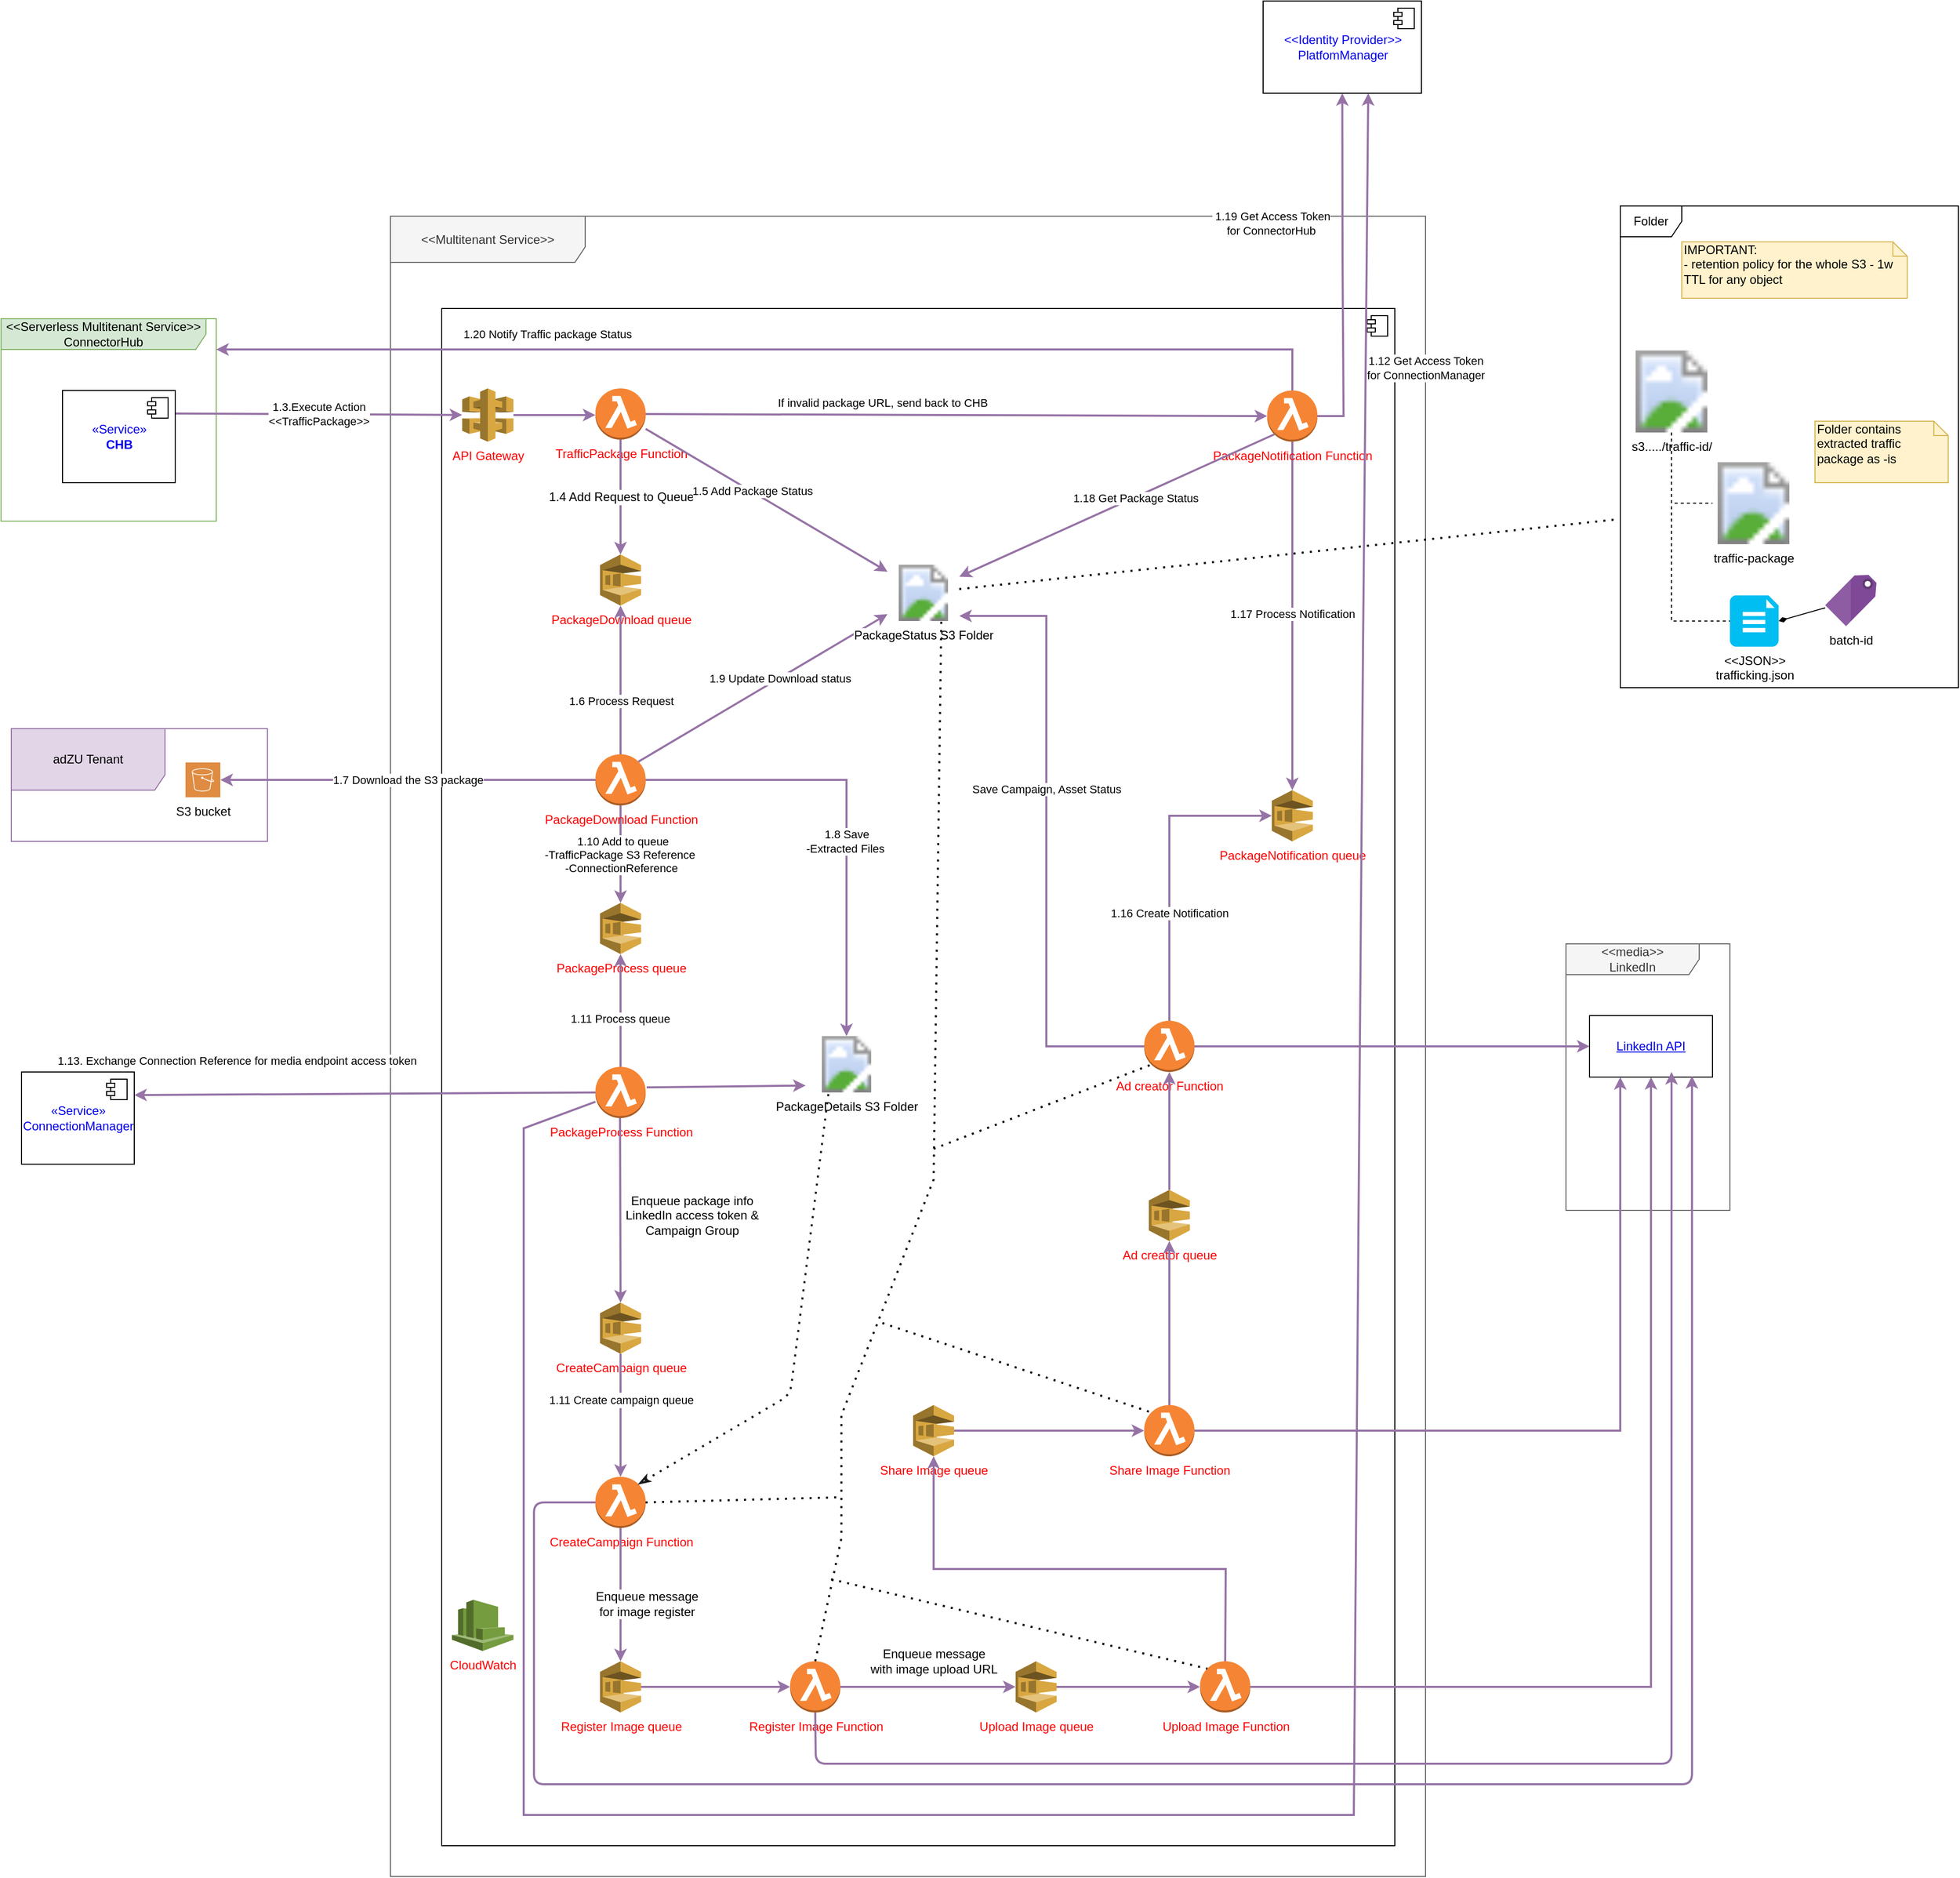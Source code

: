 <mxfile version="20.0.1" type="github">
  <diagram id="2nafvPesXBV369Mlgwu8" name="Page-1">
    <mxGraphModel dx="2031" dy="2743" grid="1" gridSize="10" guides="1" tooltips="1" connect="1" arrows="1" fold="1" page="1" pageScale="1" pageWidth="1169" pageHeight="1654" math="0" shadow="0">
      <root>
        <mxCell id="0" />
        <mxCell id="1" parent="0" />
        <mxCell id="rJLXyOpNKVKNRPo0n4hy-1" value="&amp;lt;&amp;lt;Multitenant Service&amp;gt;&amp;gt;" style="shape=umlFrame;whiteSpace=wrap;html=1;width=190;height=45;fillColor=#f5f5f5;strokeColor=#666666;fontColor=#333333;" parent="1" vertex="1">
          <mxGeometry x="440" y="-20" width="1010" height="1620" as="geometry" />
        </mxCell>
        <UserObject label="" id="rJLXyOpNKVKNRPo0n4hy-2">
          <mxCell style="html=1;dropTarget=0;" parent="1" vertex="1">
            <mxGeometry x="490" y="70" width="930" height="1500" as="geometry" />
          </mxCell>
        </UserObject>
        <mxCell id="rJLXyOpNKVKNRPo0n4hy-3" value="" style="shape=component;jettyWidth=8;jettyHeight=4;" parent="rJLXyOpNKVKNRPo0n4hy-2" vertex="1">
          <mxGeometry x="1" width="20" height="20" relative="1" as="geometry">
            <mxPoint x="-27" y="7" as="offset" />
          </mxGeometry>
        </mxCell>
        <mxCell id="rJLXyOpNKVKNRPo0n4hy-4" value="adZU Tenant&lt;br&gt;" style="shape=umlFrame;whiteSpace=wrap;html=1;width=150;height=60;fillColor=#e1d5e7;strokeColor=#9673a6;" parent="1" vertex="1">
          <mxGeometry x="70" y="480" width="250" height="110" as="geometry" />
        </mxCell>
        <mxCell id="rJLXyOpNKVKNRPo0n4hy-5" value="&amp;lt;&amp;lt;Serverless Multitenant Service&amp;gt;&amp;gt;&lt;br&gt;ConnectorHub" style="shape=umlFrame;whiteSpace=wrap;html=1;width=200;height=30;fillColor=#d5e8d4;strokeColor=#82b366;" parent="1" vertex="1">
          <mxGeometry x="60" y="80" width="210" height="197.5" as="geometry" />
        </mxCell>
        <mxCell id="rJLXyOpNKVKNRPo0n4hy-6" value="&amp;lt;&amp;lt;media&amp;gt;&amp;gt;&lt;br&gt;LinkedIn" style="shape=umlFrame;whiteSpace=wrap;html=1;width=130;height=30;fillColor=#f5f5f5;strokeColor=#666666;fontColor=#333333;" parent="1" vertex="1">
          <mxGeometry x="1587" y="690" width="160" height="260" as="geometry" />
        </mxCell>
        <mxCell id="rJLXyOpNKVKNRPo0n4hy-7" value="S3 bucket" style="pointerEvents=1;shadow=0;dashed=0;html=1;strokeColor=none;fillColor=#DF8C42;labelPosition=center;verticalLabelPosition=bottom;verticalAlign=top;align=center;outlineConnect=0;shape=mxgraph.veeam2.aws_s3;" parent="1" vertex="1">
          <mxGeometry x="240" y="513" width="34" height="34" as="geometry" />
        </mxCell>
        <mxCell id="rJLXyOpNKVKNRPo0n4hy-8" value="1.3.Execute Action&lt;br&gt;&amp;lt;&amp;lt;TrafficPackage&amp;gt;&amp;gt;" style="edgeStyle=none;rounded=0;orthogonalLoop=1;jettySize=auto;html=1;fillColor=#e1d5e7;strokeColor=#9673a6;strokeWidth=2;exitX=1;exitY=0.25;exitDx=0;exitDy=0;" parent="1" source="rJLXyOpNKVKNRPo0n4hy-46" target="rJLXyOpNKVKNRPo0n4hy-10" edge="1">
          <mxGeometry relative="1" as="geometry">
            <mxPoint x="770.96" y="296.055" as="targetPoint" />
            <mxPoint x="450" y="297.425" as="sourcePoint" />
          </mxGeometry>
        </mxCell>
        <mxCell id="rJLXyOpNKVKNRPo0n4hy-9" value="&lt;font color=&quot;#ff0000&quot;&gt;TrafficPackage Function&lt;/font&gt;" style="outlineConnect=0;dashed=0;verticalLabelPosition=bottom;verticalAlign=top;align=center;html=1;shape=mxgraph.aws3.lambda_function;fillColor=#F58534;gradientColor=none;" parent="1" vertex="1">
          <mxGeometry x="640" y="148" width="49" height="50" as="geometry" />
        </mxCell>
        <mxCell id="rJLXyOpNKVKNRPo0n4hy-10" value="&lt;font color=&quot;#ff0000&quot;&gt;API Gateway&lt;/font&gt;" style="outlineConnect=0;dashed=0;verticalLabelPosition=bottom;verticalAlign=top;align=center;html=1;shape=mxgraph.aws3.api_gateway;fillColor=#D9A741;gradientColor=none;" parent="1" vertex="1">
          <mxGeometry x="510" y="148" width="50" height="52" as="geometry" />
        </mxCell>
        <mxCell id="rJLXyOpNKVKNRPo0n4hy-11" value="" style="endArrow=classic;html=1;fillColor=#e1d5e7;strokeColor=#9673a6;strokeWidth=2;" parent="1" source="rJLXyOpNKVKNRPo0n4hy-10" edge="1">
          <mxGeometry width="50" height="50" relative="1" as="geometry">
            <mxPoint x="760" y="90" as="sourcePoint" />
            <mxPoint x="640" y="174" as="targetPoint" />
          </mxGeometry>
        </mxCell>
        <mxCell id="rJLXyOpNKVKNRPo0n4hy-12" value="&lt;font color=&quot;#ff0000&quot;&gt;PackageDownload queue&lt;/font&gt;" style="outlineConnect=0;dashed=0;verticalLabelPosition=bottom;verticalAlign=top;align=center;html=1;shape=mxgraph.aws3.sqs;fillColor=#D9A741;gradientColor=none;" parent="1" vertex="1">
          <mxGeometry x="644.5" y="310" width="40" height="50" as="geometry" />
        </mxCell>
        <mxCell id="rJLXyOpNKVKNRPo0n4hy-13" value="1.13. Exchange Connection Reference for media endpoint access token" style="edgeStyle=none;rounded=0;orthogonalLoop=1;jettySize=auto;html=1;entryX=1;entryY=0.25;entryDx=0;entryDy=0;fillColor=#e1d5e7;strokeColor=#9673a6;strokeWidth=2;exitX=0;exitY=0.5;exitDx=0;exitDy=0;exitPerimeter=0;" parent="1" source="rJLXyOpNKVKNRPo0n4hy-65" target="rJLXyOpNKVKNRPo0n4hy-48" edge="1">
          <mxGeometry x="0.556" y="-33" relative="1" as="geometry">
            <mxPoint x="727.835" y="260" as="sourcePoint" />
            <mxPoint as="offset" />
          </mxGeometry>
        </mxCell>
        <mxCell id="rJLXyOpNKVKNRPo0n4hy-14" value="&amp;nbsp;1.19 Get Access Token &lt;br&gt;for ConnectorHub" style="edgeStyle=none;rounded=0;orthogonalLoop=1;jettySize=auto;html=1;fillColor=#e1d5e7;strokeColor=#9673a6;strokeWidth=2;exitX=1;exitY=0.5;exitDx=0;exitDy=0;exitPerimeter=0;entryX=0.5;entryY=1;entryDx=0;entryDy=0;" parent="1" source="rJLXyOpNKVKNRPo0n4hy-39" edge="1" target="rJLXyOpNKVKNRPo0n4hy-50">
          <mxGeometry x="0.255" y="70" relative="1" as="geometry">
            <mxPoint as="offset" />
            <mxPoint x="910" y="174" as="sourcePoint" />
            <mxPoint x="1340" y="-139" as="targetPoint" />
            <Array as="points">
              <mxPoint x="1370" y="175" />
              <mxPoint x="1369" y="20" />
            </Array>
          </mxGeometry>
        </mxCell>
        <mxCell id="rJLXyOpNKVKNRPo0n4hy-15" value="1.7 Download the S3 package" style="edgeStyle=none;rounded=0;orthogonalLoop=1;jettySize=auto;html=1;fillColor=#e1d5e7;strokeColor=#9673a6;strokeWidth=2;exitX=0;exitY=0.5;exitDx=0;exitDy=0;exitPerimeter=0;" parent="1" source="rJLXyOpNKVKNRPo0n4hy-19" target="rJLXyOpNKVKNRPo0n4hy-7" edge="1">
          <mxGeometry relative="1" as="geometry">
            <mxPoint x="965" y="210" as="sourcePoint" />
            <mxPoint x="410" y="552" as="targetPoint" />
          </mxGeometry>
        </mxCell>
        <mxCell id="rJLXyOpNKVKNRPo0n4hy-16" value="&lt;span style=&quot;font-size: 12px&quot;&gt;1.4 Add Request to Queue&lt;/span&gt;" style="edgeStyle=none;rounded=0;orthogonalLoop=1;jettySize=auto;html=1;fillColor=#e1d5e7;strokeColor=#9673a6;strokeWidth=2;exitX=0.5;exitY=1;exitDx=0;exitDy=0;exitPerimeter=0;" parent="1" source="rJLXyOpNKVKNRPo0n4hy-9" target="rJLXyOpNKVKNRPo0n4hy-12" edge="1">
          <mxGeometry relative="1" as="geometry">
            <mxPoint x="965" y="210" as="sourcePoint" />
            <mxPoint x="424" y="575.514" as="targetPoint" />
          </mxGeometry>
        </mxCell>
        <mxCell id="rJLXyOpNKVKNRPo0n4hy-17" value="&amp;nbsp;1.10 Add to queue&lt;br&gt;-TrafficPackage S3 Reference&amp;nbsp;&lt;br&gt;-ConnectionReference" style="edgeStyle=orthogonalEdgeStyle;rounded=0;orthogonalLoop=1;jettySize=auto;html=1;strokeWidth=2;fillColor=#e1d5e7;strokeColor=#9673a6;" parent="1" source="rJLXyOpNKVKNRPo0n4hy-19" target="rJLXyOpNKVKNRPo0n4hy-20" edge="1">
          <mxGeometry relative="1" as="geometry" />
        </mxCell>
        <mxCell id="rJLXyOpNKVKNRPo0n4hy-18" value="1.8 Save &lt;br&gt;-Extracted Files&amp;nbsp;" style="edgeStyle=orthogonalEdgeStyle;rounded=0;orthogonalLoop=1;jettySize=auto;html=1;fillColor=#e1d5e7;strokeColor=#9673a6;strokeWidth=2;exitX=1;exitY=0.5;exitDx=0;exitDy=0;exitPerimeter=0;" parent="1" source="rJLXyOpNKVKNRPo0n4hy-19" target="rJLXyOpNKVKNRPo0n4hy-53" edge="1">
          <mxGeometry x="0.148" relative="1" as="geometry">
            <mxPoint x="980.5" y="525" as="sourcePoint" />
            <mxPoint x="1161" y="525" as="targetPoint" />
            <mxPoint as="offset" />
          </mxGeometry>
        </mxCell>
        <mxCell id="rJLXyOpNKVKNRPo0n4hy-19" value="&lt;font color=&quot;#ff0000&quot;&gt;PackageDownload Function&lt;/font&gt;" style="outlineConnect=0;dashed=0;verticalLabelPosition=bottom;verticalAlign=top;align=center;html=1;shape=mxgraph.aws3.lambda_function;fillColor=#F58534;gradientColor=none;" parent="1" vertex="1">
          <mxGeometry x="640" y="505" width="49" height="50" as="geometry" />
        </mxCell>
        <mxCell id="rJLXyOpNKVKNRPo0n4hy-20" value="&lt;font color=&quot;#ff0000&quot;&gt;PackageProcess queue&lt;/font&gt;" style="outlineConnect=0;dashed=0;verticalLabelPosition=bottom;verticalAlign=top;align=center;html=1;shape=mxgraph.aws3.sqs;fillColor=#D9A741;gradientColor=none;" parent="1" vertex="1">
          <mxGeometry x="644.5" y="650" width="40" height="50" as="geometry" />
        </mxCell>
        <mxCell id="rJLXyOpNKVKNRPo0n4hy-21" value="" style="edgeStyle=none;rounded=0;orthogonalLoop=1;jettySize=auto;html=1;fillColor=#e1d5e7;strokeColor=#9673a6;strokeWidth=2;entryX=0.5;entryY=1;entryDx=0;entryDy=0;entryPerimeter=0;exitX=0.5;exitY=0;exitDx=0;exitDy=0;exitPerimeter=0;" parent="1" source="rJLXyOpNKVKNRPo0n4hy-19" target="rJLXyOpNKVKNRPo0n4hy-12" edge="1">
          <mxGeometry relative="1" as="geometry">
            <mxPoint x="955" y="510" as="sourcePoint" />
            <mxPoint x="955" y="500" as="targetPoint" />
          </mxGeometry>
        </mxCell>
        <mxCell id="rJLXyOpNKVKNRPo0n4hy-22" value="1.6 Process Request" style="edgeLabel;html=1;align=center;verticalAlign=middle;resizable=0;points=[];" parent="rJLXyOpNKVKNRPo0n4hy-21" vertex="1" connectable="0">
          <mxGeometry x="-0.28" relative="1" as="geometry">
            <mxPoint as="offset" />
          </mxGeometry>
        </mxCell>
        <mxCell id="rJLXyOpNKVKNRPo0n4hy-23" style="edgeStyle=orthogonalEdgeStyle;rounded=0;orthogonalLoop=1;jettySize=auto;html=1;entryX=0.5;entryY=1;entryDx=0;entryDy=0;entryPerimeter=0;strokeWidth=2;fillColor=#e1d5e7;strokeColor=#9673a6;exitX=0.5;exitY=0;exitDx=0;exitDy=0;exitPerimeter=0;" parent="1" source="rJLXyOpNKVKNRPo0n4hy-65" target="rJLXyOpNKVKNRPo0n4hy-20" edge="1">
          <mxGeometry relative="1" as="geometry" />
        </mxCell>
        <mxCell id="rJLXyOpNKVKNRPo0n4hy-24" value="1.11 Process queue" style="edgeLabel;html=1;align=center;verticalAlign=middle;resizable=0;points=[];" parent="rJLXyOpNKVKNRPo0n4hy-23" vertex="1" connectable="0">
          <mxGeometry x="-0.135" y="1" relative="1" as="geometry">
            <mxPoint as="offset" />
          </mxGeometry>
        </mxCell>
        <mxCell id="rJLXyOpNKVKNRPo0n4hy-27" value="Save Campaign, Asset Status" style="edgeStyle=orthogonalEdgeStyle;rounded=0;orthogonalLoop=1;jettySize=auto;html=1;strokeWidth=2;fillColor=#e1d5e7;strokeColor=#9673a6;" parent="1" source="rJLXyOpNKVKNRPo0n4hy-28" target="rJLXyOpNKVKNRPo0n4hy-52" edge="1">
          <mxGeometry x="0.154" relative="1" as="geometry">
            <Array as="points">
              <mxPoint x="1080" y="790" />
              <mxPoint x="1080" y="370" />
            </Array>
            <mxPoint x="1200" y="400" as="targetPoint" />
            <mxPoint as="offset" />
          </mxGeometry>
        </mxCell>
        <mxCell id="rJLXyOpNKVKNRPo0n4hy-28" value="&lt;font color=&quot;#ff0000&quot;&gt;Ad creator Function&lt;/font&gt;" style="outlineConnect=0;dashed=0;verticalLabelPosition=bottom;verticalAlign=top;align=center;html=1;shape=mxgraph.aws3.lambda_function;fillColor=#F58534;gradientColor=none;" parent="1" vertex="1">
          <mxGeometry x="1175.5" y="765" width="49" height="50" as="geometry" />
        </mxCell>
        <UserObject label="LinkedIn API" link="https://ads.google.com/intl/en_IN/home/" id="rJLXyOpNKVKNRPo0n4hy-29">
          <mxCell style="rounded=0;whiteSpace=wrap;html=1;fontColor=#0000EE;fontStyle=4;" parent="1" vertex="1">
            <mxGeometry x="1610" y="760" width="120" height="60" as="geometry" />
          </mxCell>
        </UserObject>
        <mxCell id="rJLXyOpNKVKNRPo0n4hy-30" value="&lt;font color=&quot;#ff0000&quot;&gt;PackageNotification queue&lt;/font&gt;" style="outlineConnect=0;dashed=0;verticalLabelPosition=bottom;verticalAlign=top;align=center;html=1;shape=mxgraph.aws3.sqs;fillColor=#D9A741;gradientColor=none;" parent="1" vertex="1">
          <mxGeometry x="1300" y="540" width="40" height="50" as="geometry" />
        </mxCell>
        <mxCell id="rJLXyOpNKVKNRPo0n4hy-31" style="edgeStyle=orthogonalEdgeStyle;rounded=0;orthogonalLoop=1;jettySize=auto;html=1;strokeWidth=2;fillColor=#e1d5e7;strokeColor=#9673a6;exitX=0.5;exitY=0;exitDx=0;exitDy=0;exitPerimeter=0;entryX=0;entryY=0.5;entryDx=0;entryDy=0;entryPerimeter=0;" parent="1" source="rJLXyOpNKVKNRPo0n4hy-28" target="rJLXyOpNKVKNRPo0n4hy-30" edge="1">
          <mxGeometry relative="1" as="geometry">
            <mxPoint x="1185" y="690" as="sourcePoint" />
            <mxPoint x="985" y="675" as="targetPoint" />
            <Array as="points">
              <mxPoint x="1200" y="565" />
            </Array>
          </mxGeometry>
        </mxCell>
        <mxCell id="rJLXyOpNKVKNRPo0n4hy-32" value="1.16 Create Notification" style="edgeLabel;html=1;align=center;verticalAlign=middle;resizable=0;points=[];" parent="rJLXyOpNKVKNRPo0n4hy-31" vertex="1" connectable="0">
          <mxGeometry x="0.333" y="1" relative="1" as="geometry">
            <mxPoint y="96" as="offset" />
          </mxGeometry>
        </mxCell>
        <mxCell id="rJLXyOpNKVKNRPo0n4hy-33" value="" style="endArrow=classic;html=1;fillColor=#e1d5e7;strokeColor=#9673a6;strokeWidth=2;exitX=0.855;exitY=0.145;exitDx=0;exitDy=0;exitPerimeter=0;" parent="1" source="rJLXyOpNKVKNRPo0n4hy-19" target="rJLXyOpNKVKNRPo0n4hy-52" edge="1">
          <mxGeometry width="50" height="50" relative="1" as="geometry">
            <mxPoint x="730" y="490" as="sourcePoint" />
            <mxPoint x="1150" y="388" as="targetPoint" />
          </mxGeometry>
        </mxCell>
        <mxCell id="rJLXyOpNKVKNRPo0n4hy-34" value="1.9 Update Download status" style="edgeLabel;html=1;align=center;verticalAlign=middle;resizable=0;points=[];" parent="rJLXyOpNKVKNRPo0n4hy-33" vertex="1" connectable="0">
          <mxGeometry x="-0.166" y="4" relative="1" as="geometry">
            <mxPoint x="38" y="-18" as="offset" />
          </mxGeometry>
        </mxCell>
        <mxCell id="rJLXyOpNKVKNRPo0n4hy-35" value="&lt;font color=&quot;#ff0000&quot;&gt;CloudWatch&lt;/font&gt;" style="outlineConnect=0;dashed=0;verticalLabelPosition=bottom;verticalAlign=top;align=center;html=1;shape=mxgraph.aws3.cloudwatch;fillColor=#759C3E;gradientColor=none;" parent="1" vertex="1">
          <mxGeometry x="500" y="1330" width="60" height="50" as="geometry" />
        </mxCell>
        <mxCell id="rJLXyOpNKVKNRPo0n4hy-36" style="edgeStyle=orthogonalEdgeStyle;rounded=0;orthogonalLoop=1;jettySize=auto;html=1;strokeWidth=2;fillColor=#e1d5e7;strokeColor=#9673a6;" parent="1" source="rJLXyOpNKVKNRPo0n4hy-39" target="rJLXyOpNKVKNRPo0n4hy-30" edge="1">
          <mxGeometry relative="1" as="geometry" />
        </mxCell>
        <mxCell id="rJLXyOpNKVKNRPo0n4hy-37" value="1.17 Process Notification" style="edgeLabel;html=1;align=center;verticalAlign=middle;resizable=0;points=[];" parent="rJLXyOpNKVKNRPo0n4hy-36" vertex="1" connectable="0">
          <mxGeometry x="0.126" y="3" relative="1" as="geometry">
            <mxPoint x="-3" y="-24" as="offset" />
          </mxGeometry>
        </mxCell>
        <mxCell id="rJLXyOpNKVKNRPo0n4hy-38" value="1.20 Notify Traffic package Status" style="edgeStyle=orthogonalEdgeStyle;rounded=0;orthogonalLoop=1;jettySize=auto;html=1;strokeWidth=2;fillColor=#e1d5e7;strokeColor=#9673a6;exitX=0.5;exitY=0;exitDx=0;exitDy=0;exitPerimeter=0;" parent="1" edge="1" target="rJLXyOpNKVKNRPo0n4hy-5" source="rJLXyOpNKVKNRPo0n4hy-39">
          <mxGeometry x="0.407" y="-15" relative="1" as="geometry">
            <mxPoint x="268" y="125.0" as="targetPoint" />
            <Array as="points">
              <mxPoint x="1320" y="110" />
            </Array>
            <mxPoint x="1313.5" y="125.0" as="sourcePoint" />
            <mxPoint as="offset" />
          </mxGeometry>
        </mxCell>
        <mxCell id="rJLXyOpNKVKNRPo0n4hy-39" value="&lt;font color=&quot;#ff0000&quot;&gt;PackageNotification Function&lt;/font&gt;" style="outlineConnect=0;dashed=0;verticalLabelPosition=bottom;verticalAlign=top;align=center;html=1;shape=mxgraph.aws3.lambda_function;fillColor=#F58534;gradientColor=none;" parent="1" vertex="1">
          <mxGeometry x="1295.5" y="150" width="49" height="50" as="geometry" />
        </mxCell>
        <mxCell id="rJLXyOpNKVKNRPo0n4hy-40" value="" style="endArrow=classic;html=1;strokeWidth=2;exitX=0.145;exitY=0.855;exitDx=0;exitDy=0;exitPerimeter=0;fillColor=#e1d5e7;strokeColor=#9673a6;" parent="1" source="rJLXyOpNKVKNRPo0n4hy-39" target="rJLXyOpNKVKNRPo0n4hy-52" edge="1">
          <mxGeometry width="50" height="50" relative="1" as="geometry">
            <mxPoint x="1180" y="320" as="sourcePoint" />
            <mxPoint x="1190.889" y="350" as="targetPoint" />
          </mxGeometry>
        </mxCell>
        <mxCell id="rJLXyOpNKVKNRPo0n4hy-41" value="1.18 Get Package Status" style="edgeLabel;html=1;align=center;verticalAlign=middle;resizable=0;points=[];" parent="rJLXyOpNKVKNRPo0n4hy-40" vertex="1" connectable="0">
          <mxGeometry x="-0.115" relative="1" as="geometry">
            <mxPoint as="offset" />
          </mxGeometry>
        </mxCell>
        <mxCell id="rJLXyOpNKVKNRPo0n4hy-42" value="" style="endArrow=classic;html=1;fillColor=#e1d5e7;strokeColor=#9673a6;strokeWidth=2;" parent="1" source="rJLXyOpNKVKNRPo0n4hy-9" target="rJLXyOpNKVKNRPo0n4hy-52" edge="1">
          <mxGeometry width="50" height="50" relative="1" as="geometry">
            <mxPoint x="986.195" y="210" as="sourcePoint" />
            <mxPoint x="1150" y="352.273" as="targetPoint" />
          </mxGeometry>
        </mxCell>
        <mxCell id="rJLXyOpNKVKNRPo0n4hy-43" value="1.5 Add Package Status" style="edgeLabel;html=1;align=center;verticalAlign=middle;resizable=0;points=[];" parent="rJLXyOpNKVKNRPo0n4hy-42" vertex="1" connectable="0">
          <mxGeometry x="-0.125" y="1" relative="1" as="geometry">
            <mxPoint as="offset" />
          </mxGeometry>
        </mxCell>
        <mxCell id="rJLXyOpNKVKNRPo0n4hy-44" value="" style="endArrow=classic;html=1;fillColor=#e1d5e7;strokeColor=#9673a6;strokeWidth=2;rounded=0;entryX=0.664;entryY=1;entryDx=0;entryDy=0;entryPerimeter=0;" parent="1" source="rJLXyOpNKVKNRPo0n4hy-65" target="rJLXyOpNKVKNRPo0n4hy-50" edge="1">
          <mxGeometry width="50" height="50" relative="1" as="geometry">
            <mxPoint x="640" y="910" as="sourcePoint" />
            <mxPoint x="1110" y="-205" as="targetPoint" />
            <Array as="points">
              <mxPoint x="570" y="870" />
              <mxPoint x="570" y="1540" />
              <mxPoint x="1000" y="1540" />
              <mxPoint x="1380" y="1540" />
              <mxPoint x="1389" y="400" />
            </Array>
          </mxGeometry>
        </mxCell>
        <mxCell id="rJLXyOpNKVKNRPo0n4hy-45" value="1.12 Get Access Token&lt;br&gt;for ConnectionManager" style="edgeLabel;html=1;align=center;verticalAlign=middle;resizable=0;points=[];" parent="rJLXyOpNKVKNRPo0n4hy-44" vertex="1" connectable="0">
          <mxGeometry x="0.676" y="-2" relative="1" as="geometry">
            <mxPoint x="59" y="-256" as="offset" />
          </mxGeometry>
        </mxCell>
        <mxCell id="rJLXyOpNKVKNRPo0n4hy-46" value="&lt;span style=&quot;color: rgb(0 , 0 , 238)&quot;&gt;«Service»&lt;/span&gt;&lt;br style=&quot;color: rgb(0 , 0 , 238)&quot;&gt;&lt;b style=&quot;color: rgb(0 , 0 , 238)&quot;&gt;CHB&lt;/b&gt;" style="html=1;dropTarget=0;" parent="1" vertex="1">
          <mxGeometry x="120" y="150" width="110" height="90" as="geometry" />
        </mxCell>
        <mxCell id="rJLXyOpNKVKNRPo0n4hy-47" value="" style="shape=module;jettyWidth=8;jettyHeight=4;" parent="rJLXyOpNKVKNRPo0n4hy-46" vertex="1">
          <mxGeometry x="1" width="20" height="20" relative="1" as="geometry">
            <mxPoint x="-27" y="7" as="offset" />
          </mxGeometry>
        </mxCell>
        <mxCell id="rJLXyOpNKVKNRPo0n4hy-48" value="&lt;span style=&quot;color: rgb(0 , 0 , 238)&quot;&gt;«Service»&lt;/span&gt;&lt;br style=&quot;color: rgb(0 , 0 , 238)&quot;&gt;&lt;span style=&quot;color: rgb(0 , 0 , 238)&quot;&gt;ConnectionManager&lt;/span&gt;" style="html=1;dropTarget=0;" parent="1" vertex="1">
          <mxGeometry x="80" y="815" width="110" height="90" as="geometry" />
        </mxCell>
        <mxCell id="rJLXyOpNKVKNRPo0n4hy-49" value="" style="shape=module;jettyWidth=8;jettyHeight=4;" parent="rJLXyOpNKVKNRPo0n4hy-48" vertex="1">
          <mxGeometry x="1" width="20" height="20" relative="1" as="geometry">
            <mxPoint x="-27" y="7" as="offset" />
          </mxGeometry>
        </mxCell>
        <mxCell id="rJLXyOpNKVKNRPo0n4hy-50" value="&lt;span style=&quot;color: rgb(0 , 0 , 238)&quot;&gt;&amp;lt;&amp;lt;Identity Provider&amp;gt;&amp;gt;&lt;/span&gt;&lt;br style=&quot;color: rgb(0 , 0 , 238)&quot;&gt;&lt;span style=&quot;color: rgb(0 , 0 , 238)&quot;&gt;PlatfomManager&lt;/span&gt;" style="html=1;dropTarget=0;" parent="1" vertex="1">
          <mxGeometry x="1291.5" y="-230" width="154.5" height="90" as="geometry" />
        </mxCell>
        <mxCell id="rJLXyOpNKVKNRPo0n4hy-51" value="" style="shape=module;jettyWidth=8;jettyHeight=4;" parent="rJLXyOpNKVKNRPo0n4hy-50" vertex="1">
          <mxGeometry x="1" width="20" height="20" relative="1" as="geometry">
            <mxPoint x="-27" y="7" as="offset" />
          </mxGeometry>
        </mxCell>
        <mxCell id="rJLXyOpNKVKNRPo0n4hy-52" value="PackageStatus S3 Folder" style="image;html=1;image=/img/lib/clip_art/general/Full_Folder_128x128.png" parent="1" vertex="1">
          <mxGeometry x="925" y="320" width="70" height="55" as="geometry" />
        </mxCell>
        <mxCell id="rJLXyOpNKVKNRPo0n4hy-53" value="PackageDetails S3 Folder" style="image;html=1;image=/img/lib/clip_art/general/Full_Folder_128x128.png" parent="1" vertex="1">
          <mxGeometry x="850" y="780" width="70" height="55" as="geometry" />
        </mxCell>
        <mxCell id="rJLXyOpNKVKNRPo0n4hy-54" value="Folder" style="shape=umlFrame;whiteSpace=wrap;html=1;" parent="1" vertex="1">
          <mxGeometry x="1640" y="-30" width="330" height="470" as="geometry" />
        </mxCell>
        <mxCell id="rJLXyOpNKVKNRPo0n4hy-55" style="edgeStyle=orthogonalEdgeStyle;rounded=0;orthogonalLoop=1;jettySize=auto;html=1;exitX=0.5;exitY=1;exitDx=0;exitDy=0;dashed=1;endArrow=none;endFill=0;entryX=0;entryY=0.5;entryDx=0;entryDy=0;" parent="1" source="rJLXyOpNKVKNRPo0n4hy-56" target="rJLXyOpNKVKNRPo0n4hy-57" edge="1">
          <mxGeometry relative="1" as="geometry" />
        </mxCell>
        <mxCell id="rJLXyOpNKVKNRPo0n4hy-56" value="s3...../traffic-id/" style="image;html=1;image=/img/lib/clip_art/general/Empty_Folder_128x128.png" parent="1" vertex="1">
          <mxGeometry x="1650" y="111" width="80" height="80" as="geometry" />
        </mxCell>
        <mxCell id="rJLXyOpNKVKNRPo0n4hy-57" value="traffic-package" style="image;html=1;image=/img/lib/clip_art/general/Full_Folder_128x128.png" parent="1" vertex="1">
          <mxGeometry x="1730" y="220" width="80" height="80" as="geometry" />
        </mxCell>
        <mxCell id="rJLXyOpNKVKNRPo0n4hy-58" value="Folder contains extracted traffic package as -is" style="shape=note;whiteSpace=wrap;html=1;size=14;verticalAlign=top;align=left;spacingTop=-6;fillColor=#fff2cc;strokeColor=#d6b656;" parent="1" vertex="1">
          <mxGeometry x="1830" y="180" width="130" height="60" as="geometry" />
        </mxCell>
        <mxCell id="rJLXyOpNKVKNRPo0n4hy-59" style="rounded=0;orthogonalLoop=1;jettySize=auto;html=1;exitX=1;exitY=0.5;exitDx=0;exitDy=0;exitPerimeter=0;endArrow=none;endFill=0;startArrow=diamondThin;startFill=1;" parent="1" source="rJLXyOpNKVKNRPo0n4hy-60" target="rJLXyOpNKVKNRPo0n4hy-62" edge="1">
          <mxGeometry relative="1" as="geometry" />
        </mxCell>
        <mxCell id="rJLXyOpNKVKNRPo0n4hy-60" value="&amp;lt;&amp;lt;JSON&amp;gt;&amp;gt;&lt;br&gt;trafficking.json" style="verticalLabelPosition=bottom;html=1;verticalAlign=top;align=center;strokeColor=none;fillColor=#00BEF2;shape=mxgraph.azure.file_2;pointerEvents=1;" parent="1" vertex="1">
          <mxGeometry x="1747" y="350" width="47.5" height="50" as="geometry" />
        </mxCell>
        <mxCell id="rJLXyOpNKVKNRPo0n4hy-61" style="edgeStyle=orthogonalEdgeStyle;rounded=0;orthogonalLoop=1;jettySize=auto;html=1;exitX=0.5;exitY=1;exitDx=0;exitDy=0;dashed=1;endArrow=none;endFill=0;entryX=0;entryY=0.5;entryDx=0;entryDy=0;entryPerimeter=0;" parent="1" source="rJLXyOpNKVKNRPo0n4hy-56" target="rJLXyOpNKVKNRPo0n4hy-60" edge="1">
          <mxGeometry relative="1" as="geometry" />
        </mxCell>
        <mxCell id="rJLXyOpNKVKNRPo0n4hy-62" value="batch-id" style="aspect=fixed;html=1;points=[];align=center;image;fontSize=12;image=img/lib/mscae/Tag.svg;" parent="1" vertex="1">
          <mxGeometry x="1840" y="330" width="50" height="50" as="geometry" />
        </mxCell>
        <mxCell id="rJLXyOpNKVKNRPo0n4hy-63" value="&lt;div&gt;IMPORTANT:&lt;/div&gt;&lt;div&gt;- retention policy for the whole S3 - 1w TTL for any object&lt;/div&gt;" style="shape=note;whiteSpace=wrap;html=1;size=14;verticalAlign=top;align=left;spacingTop=-6;fillColor=#fff2cc;strokeColor=#d6b656;" parent="1" vertex="1">
          <mxGeometry x="1700" y="5" width="220" height="55" as="geometry" />
        </mxCell>
        <mxCell id="rJLXyOpNKVKNRPo0n4hy-64" value="" style="endArrow=none;dashed=1;html=1;dashPattern=1 3;strokeWidth=2;entryX=-0.015;entryY=0.651;entryDx=0;entryDy=0;entryPerimeter=0;" parent="1" source="rJLXyOpNKVKNRPo0n4hy-52" target="rJLXyOpNKVKNRPo0n4hy-54" edge="1">
          <mxGeometry width="50" height="50" relative="1" as="geometry">
            <mxPoint x="1480" y="280" as="sourcePoint" />
            <mxPoint x="1530" y="230" as="targetPoint" />
          </mxGeometry>
        </mxCell>
        <mxCell id="rJLXyOpNKVKNRPo0n4hy-65" value="&lt;font color=&quot;#ff0000&quot;&gt;PackageProcess&amp;nbsp;Function&lt;/font&gt;" style="outlineConnect=0;dashed=0;verticalLabelPosition=bottom;verticalAlign=top;align=center;html=1;shape=mxgraph.aws3.lambda_function;fillColor=#F58534;gradientColor=none;" parent="1" vertex="1">
          <mxGeometry x="640" y="810" width="49" height="50" as="geometry" />
        </mxCell>
        <mxCell id="rJLXyOpNKVKNRPo0n4hy-66" value="" style="endArrow=classic;html=1;fillColor=#e1d5e7;strokeColor=#9673a6;strokeWidth=2;entryX=-0.07;entryY=0.877;entryDx=0;entryDy=0;entryPerimeter=0;" parent="1" target="rJLXyOpNKVKNRPo0n4hy-53" edge="1">
          <mxGeometry width="50" height="50" relative="1" as="geometry">
            <mxPoint x="690" y="830" as="sourcePoint" />
            <mxPoint x="932.11" y="683.004" as="targetPoint" />
          </mxGeometry>
        </mxCell>
        <mxCell id="iOcRhtn1Pvj0uM8DEcyP-3" value="" style="endArrow=classic;html=1;fillColor=#e1d5e7;strokeColor=#9673a6;strokeWidth=2;exitX=1;exitY=0.5;exitDx=0;exitDy=0;exitPerimeter=0;entryX=0;entryY=0.5;entryDx=0;entryDy=0;entryPerimeter=0;" parent="1" source="rJLXyOpNKVKNRPo0n4hy-9" edge="1" target="rJLXyOpNKVKNRPo0n4hy-39">
          <mxGeometry width="50" height="50" relative="1" as="geometry">
            <mxPoint x="700.005" y="180" as="sourcePoint" />
            <mxPoint x="1320" y="140" as="targetPoint" />
          </mxGeometry>
        </mxCell>
        <mxCell id="iOcRhtn1Pvj0uM8DEcyP-7" value="If invalid package URL, send back to CHB" style="edgeLabel;html=1;align=center;verticalAlign=middle;resizable=0;points=[];rotation=0;" parent="iOcRhtn1Pvj0uM8DEcyP-3" vertex="1" connectable="0">
          <mxGeometry x="-0.21" y="-1" relative="1" as="geometry">
            <mxPoint x="-9" y="-13" as="offset" />
          </mxGeometry>
        </mxCell>
        <mxCell id="iOcRhtn1Pvj0uM8DEcyP-8" value="&lt;font color=&quot;#ff0000&quot;&gt;CreateCampaign Function&lt;/font&gt;" style="outlineConnect=0;dashed=0;verticalLabelPosition=bottom;verticalAlign=top;align=center;html=1;shape=mxgraph.aws3.lambda_function;fillColor=#F58534;gradientColor=none;" parent="1" vertex="1">
          <mxGeometry x="640" y="1210" width="49" height="50" as="geometry" />
        </mxCell>
        <mxCell id="iOcRhtn1Pvj0uM8DEcyP-9" value="&lt;font color=&quot;#ff0000&quot;&gt;CreateCampaign&amp;nbsp;queue&lt;/font&gt;" style="outlineConnect=0;dashed=0;verticalLabelPosition=bottom;verticalAlign=top;align=center;html=1;shape=mxgraph.aws3.sqs;fillColor=#D9A741;gradientColor=none;" parent="1" vertex="1">
          <mxGeometry x="644.5" y="1040" width="40" height="50" as="geometry" />
        </mxCell>
        <mxCell id="iOcRhtn1Pvj0uM8DEcyP-10" value="&lt;span style=&quot;font-size: 12px&quot;&gt;Enqueue package info&lt;br&gt;LinkedIn access token &amp;amp;&lt;br&gt;Campaign Group&lt;br&gt;&lt;/span&gt;" style="edgeStyle=none;rounded=0;orthogonalLoop=1;jettySize=auto;html=1;fillColor=#e1d5e7;strokeColor=#9673a6;strokeWidth=2;exitX=0.5;exitY=1;exitDx=0;exitDy=0;exitPerimeter=0;entryX=0.5;entryY=0;entryDx=0;entryDy=0;entryPerimeter=0;" parent="1" target="iOcRhtn1Pvj0uM8DEcyP-9" edge="1">
          <mxGeometry x="0.054" y="70" relative="1" as="geometry">
            <mxPoint x="664.02" y="860" as="sourcePoint" />
            <mxPoint x="664" y="940" as="targetPoint" />
            <mxPoint as="offset" />
          </mxGeometry>
        </mxCell>
        <mxCell id="0mPdFPJ8UgySxpzReuJT-1" value="&lt;font color=&quot;#ff0000&quot;&gt;Register Image Function&lt;/font&gt;" style="outlineConnect=0;dashed=0;verticalLabelPosition=bottom;verticalAlign=top;align=center;html=1;shape=mxgraph.aws3.lambda_function;fillColor=#F58534;gradientColor=none;" parent="1" vertex="1">
          <mxGeometry x="830" y="1390" width="49" height="50" as="geometry" />
        </mxCell>
        <mxCell id="0mPdFPJ8UgySxpzReuJT-2" value="" style="endArrow=classic;html=1;fillColor=#e1d5e7;strokeColor=#9673a6;strokeWidth=2;entryX=0.833;entryY=0.983;entryDx=0;entryDy=0;entryPerimeter=0;exitX=0;exitY=0.5;exitDx=0;exitDy=0;exitPerimeter=0;" parent="1" source="iOcRhtn1Pvj0uM8DEcyP-8" target="rJLXyOpNKVKNRPo0n4hy-29" edge="1">
          <mxGeometry width="50" height="50" relative="1" as="geometry">
            <mxPoint x="1070" y="1315" as="sourcePoint" />
            <mxPoint x="1680" y="1315" as="targetPoint" />
            <Array as="points">
              <mxPoint x="580" y="1235" />
              <mxPoint x="580" y="1510" />
              <mxPoint x="1710" y="1510" />
            </Array>
          </mxGeometry>
        </mxCell>
        <mxCell id="0mPdFPJ8UgySxpzReuJT-3" value="&lt;font color=&quot;#ff0000&quot;&gt;Register Image queue&lt;/font&gt;" style="outlineConnect=0;dashed=0;verticalLabelPosition=bottom;verticalAlign=top;align=center;html=1;shape=mxgraph.aws3.sqs;fillColor=#D9A741;gradientColor=none;" parent="1" vertex="1">
          <mxGeometry x="644.5" y="1390" width="40" height="50" as="geometry" />
        </mxCell>
        <mxCell id="0mPdFPJ8UgySxpzReuJT-4" value="&lt;span style=&quot;font-size: 12px&quot;&gt;Enqueue message &lt;br&gt;for image register&lt;br&gt;&lt;/span&gt;" style="edgeStyle=none;rounded=0;orthogonalLoop=1;jettySize=auto;html=1;fillColor=#e1d5e7;strokeColor=#9673a6;strokeWidth=2;" parent="1" source="iOcRhtn1Pvj0uM8DEcyP-8" target="0mPdFPJ8UgySxpzReuJT-3" edge="1">
          <mxGeometry x="0.13" y="25" relative="1" as="geometry">
            <mxPoint x="840" y="1080" as="sourcePoint" />
            <mxPoint x="840.48" y="1260" as="targetPoint" />
            <mxPoint as="offset" />
          </mxGeometry>
        </mxCell>
        <mxCell id="0mPdFPJ8UgySxpzReuJT-5" value="&lt;span style=&quot;font-size: 12px&quot;&gt;&lt;br&gt;&lt;/span&gt;" style="edgeStyle=none;rounded=0;orthogonalLoop=1;jettySize=auto;html=1;fillColor=#e1d5e7;strokeColor=#9673a6;strokeWidth=2;entryX=0;entryY=0.5;entryDx=0;entryDy=0;entryPerimeter=0;" parent="1" source="0mPdFPJ8UgySxpzReuJT-3" target="0mPdFPJ8UgySxpzReuJT-1" edge="1">
          <mxGeometry x="-0.1" y="15" relative="1" as="geometry">
            <mxPoint x="1110" y="1160" as="sourcePoint" />
            <mxPoint x="1110" y="1080" as="targetPoint" />
            <mxPoint as="offset" />
          </mxGeometry>
        </mxCell>
        <mxCell id="0mPdFPJ8UgySxpzReuJT-6" value="" style="endArrow=classic;html=1;fillColor=#e1d5e7;strokeColor=#9673a6;strokeWidth=2;entryX=0.667;entryY=0.917;entryDx=0;entryDy=0;exitX=0.5;exitY=1;exitDx=0;exitDy=0;exitPerimeter=0;entryPerimeter=0;" parent="1" source="0mPdFPJ8UgySxpzReuJT-1" target="rJLXyOpNKVKNRPo0n4hy-29" edge="1">
          <mxGeometry width="50" height="50" relative="1" as="geometry">
            <mxPoint x="1019" y="1071.02" as="sourcePoint" />
            <mxPoint x="1697.04" y="620" as="targetPoint" />
            <Array as="points">
              <mxPoint x="855" y="1490" />
              <mxPoint x="1690" y="1490" />
            </Array>
          </mxGeometry>
        </mxCell>
        <mxCell id="0mPdFPJ8UgySxpzReuJT-7" value="&lt;font color=&quot;#ff0000&quot;&gt;Upload Image queue&lt;/font&gt;" style="outlineConnect=0;dashed=0;verticalLabelPosition=bottom;verticalAlign=top;align=center;html=1;shape=mxgraph.aws3.sqs;fillColor=#D9A741;gradientColor=none;" parent="1" vertex="1">
          <mxGeometry x="1050" y="1390" width="40" height="50" as="geometry" />
        </mxCell>
        <mxCell id="0mPdFPJ8UgySxpzReuJT-8" value="&lt;span style=&quot;font-size: 12px&quot;&gt;Enqueue message &lt;br&gt;with image upload URL&lt;br&gt;&lt;/span&gt;" style="edgeStyle=none;rounded=0;orthogonalLoop=1;jettySize=auto;html=1;fillColor=#e1d5e7;strokeColor=#9673a6;strokeWidth=2;exitX=1;exitY=0.5;exitDx=0;exitDy=0;exitPerimeter=0;entryX=0;entryY=0.5;entryDx=0;entryDy=0;entryPerimeter=0;" parent="1" source="0mPdFPJ8UgySxpzReuJT-1" target="0mPdFPJ8UgySxpzReuJT-7" edge="1">
          <mxGeometry x="0.064" y="25" relative="1" as="geometry">
            <mxPoint x="984" y="1030" as="sourcePoint" />
            <mxPoint x="984" y="950" as="targetPoint" />
            <mxPoint as="offset" />
          </mxGeometry>
        </mxCell>
        <mxCell id="P_MQMm48tsE6kodi8rJG-1" value="1.11 Create campaign queue&lt;span style=&quot;font-size: 12px&quot;&gt;&lt;br&gt;&lt;/span&gt;" style="edgeStyle=none;rounded=0;orthogonalLoop=1;jettySize=auto;html=1;fillColor=#e1d5e7;strokeColor=#9673a6;strokeWidth=2;exitX=0.5;exitY=1;exitDx=0;exitDy=0;exitPerimeter=0;entryX=0.5;entryY=0;entryDx=0;entryDy=0;entryPerimeter=0;" edge="1" parent="1" source="iOcRhtn1Pvj0uM8DEcyP-9" target="iOcRhtn1Pvj0uM8DEcyP-8">
          <mxGeometry x="-0.259" relative="1" as="geometry">
            <mxPoint x="679" y="1300" as="sourcePoint" />
            <mxPoint x="670" y="1290" as="targetPoint" />
            <mxPoint as="offset" />
          </mxGeometry>
        </mxCell>
        <mxCell id="P_MQMm48tsE6kodi8rJG-2" value="" style="endArrow=none;dashed=1;html=1;dashPattern=1 3;strokeWidth=2;rounded=1;entryX=0.25;entryY=1;entryDx=0;entryDy=0;startArrow=classicThin;startFill=0;strokeColor=#1A1A1A;exitX=0.855;exitY=0.145;exitDx=0;exitDy=0;exitPerimeter=0;" edge="1" parent="1" source="iOcRhtn1Pvj0uM8DEcyP-8" target="rJLXyOpNKVKNRPo0n4hy-53">
          <mxGeometry width="50" height="50" relative="1" as="geometry">
            <mxPoint x="790" y="1250" as="sourcePoint" />
            <mxPoint x="739" y="1310" as="targetPoint" />
            <Array as="points">
              <mxPoint x="830" y="1130" />
            </Array>
          </mxGeometry>
        </mxCell>
        <mxCell id="P_MQMm48tsE6kodi8rJG-3" value="" style="endArrow=none;dashed=1;html=1;dashPattern=1 3;strokeWidth=2;rounded=0;exitX=0.5;exitY=0;exitDx=0;exitDy=0;exitPerimeter=0;entryX=0.75;entryY=1;entryDx=0;entryDy=0;" edge="1" parent="1" source="0mPdFPJ8UgySxpzReuJT-1" target="rJLXyOpNKVKNRPo0n4hy-52">
          <mxGeometry width="50" height="50" relative="1" as="geometry">
            <mxPoint x="850" y="1310" as="sourcePoint" />
            <mxPoint x="900" y="1260" as="targetPoint" />
            <Array as="points">
              <mxPoint x="880" y="1270" />
              <mxPoint x="880" y="1150" />
              <mxPoint x="970" y="920" />
            </Array>
          </mxGeometry>
        </mxCell>
        <mxCell id="P_MQMm48tsE6kodi8rJG-4" value="" style="endArrow=none;dashed=1;html=1;dashPattern=1 3;strokeWidth=2;rounded=0;exitX=1;exitY=0.5;exitDx=0;exitDy=0;exitPerimeter=0;" edge="1" parent="1" source="iOcRhtn1Pvj0uM8DEcyP-8">
          <mxGeometry width="50" height="50" relative="1" as="geometry">
            <mxPoint x="760" y="1260" as="sourcePoint" />
            <mxPoint x="880" y="1230" as="targetPoint" />
          </mxGeometry>
        </mxCell>
        <mxCell id="P_MQMm48tsE6kodi8rJG-5" value="&lt;font color=&quot;#ff0000&quot;&gt;Upload Image Function&lt;/font&gt;" style="outlineConnect=0;dashed=0;verticalLabelPosition=bottom;verticalAlign=top;align=center;html=1;shape=mxgraph.aws3.lambda_function;fillColor=#F58534;gradientColor=none;" vertex="1" parent="1">
          <mxGeometry x="1230" y="1390" width="49" height="50" as="geometry" />
        </mxCell>
        <mxCell id="P_MQMm48tsE6kodi8rJG-6" value="&lt;font color=&quot;#ff0000&quot;&gt;Share Image Function&lt;/font&gt;" style="outlineConnect=0;dashed=0;verticalLabelPosition=bottom;verticalAlign=top;align=center;html=1;shape=mxgraph.aws3.lambda_function;fillColor=#F58534;gradientColor=none;" vertex="1" parent="1">
          <mxGeometry x="1175.5" y="1140" width="49" height="50" as="geometry" />
        </mxCell>
        <mxCell id="P_MQMm48tsE6kodi8rJG-8" value="&lt;font color=&quot;#ff0000&quot;&gt;Ad creator queue&lt;/font&gt;" style="outlineConnect=0;dashed=0;verticalLabelPosition=bottom;verticalAlign=top;align=center;html=1;shape=mxgraph.aws3.sqs;fillColor=#D9A741;gradientColor=none;" vertex="1" parent="1">
          <mxGeometry x="1180" y="930" width="40" height="50" as="geometry" />
        </mxCell>
        <mxCell id="P_MQMm48tsE6kodi8rJG-9" value="&lt;font color=&quot;#ff0000&quot;&gt;Share Image queue&lt;/font&gt;" style="outlineConnect=0;dashed=0;verticalLabelPosition=bottom;verticalAlign=top;align=center;html=1;shape=mxgraph.aws3.sqs;fillColor=#D9A741;gradientColor=none;" vertex="1" parent="1">
          <mxGeometry x="950" y="1140" width="40" height="50" as="geometry" />
        </mxCell>
        <mxCell id="P_MQMm48tsE6kodi8rJG-10" value="&lt;span style=&quot;font-size: 12px&quot;&gt;&lt;br&gt;&lt;/span&gt;" style="edgeStyle=none;rounded=0;orthogonalLoop=1;jettySize=auto;html=1;fillColor=#e1d5e7;strokeColor=#9673a6;strokeWidth=2;exitX=1;exitY=0.5;exitDx=0;exitDy=0;exitPerimeter=0;" edge="1" parent="1" source="0mPdFPJ8UgySxpzReuJT-7" target="P_MQMm48tsE6kodi8rJG-5">
          <mxGeometry x="-0.1" y="15" relative="1" as="geometry">
            <mxPoint x="1094.5" y="1414.47" as="sourcePoint" />
            <mxPoint x="1240" y="1414.47" as="targetPoint" />
            <mxPoint as="offset" />
          </mxGeometry>
        </mxCell>
        <mxCell id="P_MQMm48tsE6kodi8rJG-11" value="&lt;span style=&quot;font-size: 12px&quot;&gt;&lt;br&gt;&lt;/span&gt;" style="edgeStyle=none;rounded=0;orthogonalLoop=1;jettySize=auto;html=1;fillColor=#e1d5e7;strokeColor=#9673a6;strokeWidth=2;entryX=0;entryY=0.5;entryDx=0;entryDy=0;entryPerimeter=0;exitX=1;exitY=0.5;exitDx=0;exitDy=0;exitPerimeter=0;" edge="1" parent="1" source="P_MQMm48tsE6kodi8rJG-9" target="P_MQMm48tsE6kodi8rJG-6">
          <mxGeometry x="-0.1" y="15" relative="1" as="geometry">
            <mxPoint x="1030.0" y="1210" as="sourcePoint" />
            <mxPoint x="1175.5" y="1210" as="targetPoint" />
            <mxPoint as="offset" />
          </mxGeometry>
        </mxCell>
        <mxCell id="P_MQMm48tsE6kodi8rJG-12" value="&lt;span style=&quot;font-size: 12px&quot;&gt;&lt;br&gt;&lt;/span&gt;" style="edgeStyle=none;rounded=0;orthogonalLoop=1;jettySize=auto;html=1;fillColor=#e1d5e7;strokeColor=#9673a6;strokeWidth=2;entryX=0.5;entryY=1;entryDx=0;entryDy=0;entryPerimeter=0;exitX=0.5;exitY=0;exitDx=0;exitDy=0;exitPerimeter=0;" edge="1" parent="1" source="P_MQMm48tsE6kodi8rJG-5" target="P_MQMm48tsE6kodi8rJG-9">
          <mxGeometry x="-0.1" y="15" relative="1" as="geometry">
            <mxPoint x="1181.75" y="1290" as="sourcePoint" />
            <mxPoint x="1327.25" y="1290" as="targetPoint" />
            <mxPoint as="offset" />
            <Array as="points">
              <mxPoint x="1255" y="1300" />
              <mxPoint x="1110" y="1300" />
              <mxPoint x="970" y="1300" />
            </Array>
          </mxGeometry>
        </mxCell>
        <mxCell id="P_MQMm48tsE6kodi8rJG-13" value="&lt;span style=&quot;font-size: 12px&quot;&gt;&lt;br&gt;&lt;/span&gt;" style="edgeStyle=none;rounded=0;orthogonalLoop=1;jettySize=auto;html=1;fillColor=#e1d5e7;strokeColor=#9673a6;strokeWidth=2;exitX=1;exitY=0.5;exitDx=0;exitDy=0;exitPerimeter=0;" edge="1" parent="1" source="P_MQMm48tsE6kodi8rJG-5" target="rJLXyOpNKVKNRPo0n4hy-29">
          <mxGeometry x="-0.1" y="15" relative="1" as="geometry">
            <mxPoint x="1320" y="1410" as="sourcePoint" />
            <mxPoint x="1425.5" y="1414.38" as="targetPoint" />
            <mxPoint as="offset" />
            <Array as="points">
              <mxPoint x="1670" y="1415" />
            </Array>
          </mxGeometry>
        </mxCell>
        <mxCell id="P_MQMm48tsE6kodi8rJG-14" value="&lt;span style=&quot;font-size: 12px&quot;&gt;&lt;br&gt;&lt;/span&gt;" style="edgeStyle=none;rounded=0;orthogonalLoop=1;jettySize=auto;html=1;fillColor=#e1d5e7;strokeColor=#9673a6;strokeWidth=2;exitX=1;exitY=0.5;exitDx=0;exitDy=0;exitPerimeter=0;entryX=0.25;entryY=1;entryDx=0;entryDy=0;" edge="1" parent="1" source="P_MQMm48tsE6kodi8rJG-6" target="rJLXyOpNKVKNRPo0n4hy-29">
          <mxGeometry x="-0.1" y="15" relative="1" as="geometry">
            <mxPoint x="1289.0" y="1425.0" as="sourcePoint" />
            <mxPoint x="1680" y="875.0" as="targetPoint" />
            <mxPoint as="offset" />
            <Array as="points">
              <mxPoint x="1640" y="1165" />
            </Array>
          </mxGeometry>
        </mxCell>
        <mxCell id="P_MQMm48tsE6kodi8rJG-15" value="&lt;span style=&quot;font-size: 12px&quot;&gt;&lt;br&gt;&lt;/span&gt;" style="edgeStyle=none;rounded=0;orthogonalLoop=1;jettySize=auto;html=1;fillColor=#e1d5e7;strokeColor=#9673a6;strokeWidth=2;entryX=0.5;entryY=1;entryDx=0;entryDy=0;entryPerimeter=0;" edge="1" parent="1" source="P_MQMm48tsE6kodi8rJG-6" target="P_MQMm48tsE6kodi8rJG-8">
          <mxGeometry x="-0.1" y="15" relative="1" as="geometry">
            <mxPoint x="1000" y="1175.0" as="sourcePoint" />
            <mxPoint x="1190" y="1175.0" as="targetPoint" />
            <mxPoint as="offset" />
          </mxGeometry>
        </mxCell>
        <mxCell id="P_MQMm48tsE6kodi8rJG-16" value="&lt;span style=&quot;font-size: 12px&quot;&gt;&lt;br&gt;&lt;/span&gt;" style="edgeStyle=none;rounded=0;orthogonalLoop=1;jettySize=auto;html=1;fillColor=#e1d5e7;strokeColor=#9673a6;strokeWidth=2;entryX=0.5;entryY=1;entryDx=0;entryDy=0;entryPerimeter=0;exitX=0.5;exitY=0;exitDx=0;exitDy=0;exitPerimeter=0;" edge="1" parent="1" source="P_MQMm48tsE6kodi8rJG-8" target="rJLXyOpNKVKNRPo0n4hy-28">
          <mxGeometry x="-0.1" y="15" relative="1" as="geometry">
            <mxPoint x="1290" y="870.0" as="sourcePoint" />
            <mxPoint x="1290" y="690.0" as="targetPoint" />
            <mxPoint as="offset" />
          </mxGeometry>
        </mxCell>
        <mxCell id="P_MQMm48tsE6kodi8rJG-17" value="&lt;span style=&quot;font-size: 12px&quot;&gt;&lt;br&gt;&lt;/span&gt;" style="edgeStyle=none;rounded=0;orthogonalLoop=1;jettySize=auto;html=1;fillColor=#e1d5e7;strokeColor=#9673a6;strokeWidth=2;entryX=0;entryY=0.5;entryDx=0;entryDy=0;exitX=1;exitY=0.5;exitDx=0;exitDy=0;exitPerimeter=0;" edge="1" parent="1" source="rJLXyOpNKVKNRPo0n4hy-28" target="rJLXyOpNKVKNRPo0n4hy-29">
          <mxGeometry x="-0.1" y="15" relative="1" as="geometry">
            <mxPoint x="1000" y="1175.0" as="sourcePoint" />
            <mxPoint x="1185.5" y="1175.0" as="targetPoint" />
            <mxPoint as="offset" />
          </mxGeometry>
        </mxCell>
        <mxCell id="P_MQMm48tsE6kodi8rJG-18" value="" style="endArrow=none;dashed=1;html=1;dashPattern=1 3;strokeWidth=2;rounded=0;entryX=0.145;entryY=0.855;entryDx=0;entryDy=0;entryPerimeter=0;" edge="1" parent="1" target="rJLXyOpNKVKNRPo0n4hy-28">
          <mxGeometry width="50" height="50" relative="1" as="geometry">
            <mxPoint x="970" y="890" as="sourcePoint" />
            <mxPoint x="1181" y="1085" as="targetPoint" />
          </mxGeometry>
        </mxCell>
        <mxCell id="P_MQMm48tsE6kodi8rJG-20" value="" style="endArrow=none;dashed=1;html=1;dashPattern=1 3;strokeWidth=2;rounded=0;entryX=0.145;entryY=0.145;entryDx=0;entryDy=0;entryPerimeter=0;" edge="1" parent="1" target="P_MQMm48tsE6kodi8rJG-6">
          <mxGeometry width="50" height="50" relative="1" as="geometry">
            <mxPoint x="920" y="1060" as="sourcePoint" />
            <mxPoint x="1201.0" y="1105" as="targetPoint" />
          </mxGeometry>
        </mxCell>
        <mxCell id="P_MQMm48tsE6kodi8rJG-21" value="" style="endArrow=none;dashed=1;html=1;dashPattern=1 3;strokeWidth=2;rounded=0;entryX=0.145;entryY=0.145;entryDx=0;entryDy=0;entryPerimeter=0;" edge="1" parent="1" target="P_MQMm48tsE6kodi8rJG-5">
          <mxGeometry width="50" height="50" relative="1" as="geometry">
            <mxPoint x="870" y="1310" as="sourcePoint" />
            <mxPoint x="1211.0" y="1115" as="targetPoint" />
          </mxGeometry>
        </mxCell>
      </root>
    </mxGraphModel>
  </diagram>
</mxfile>
